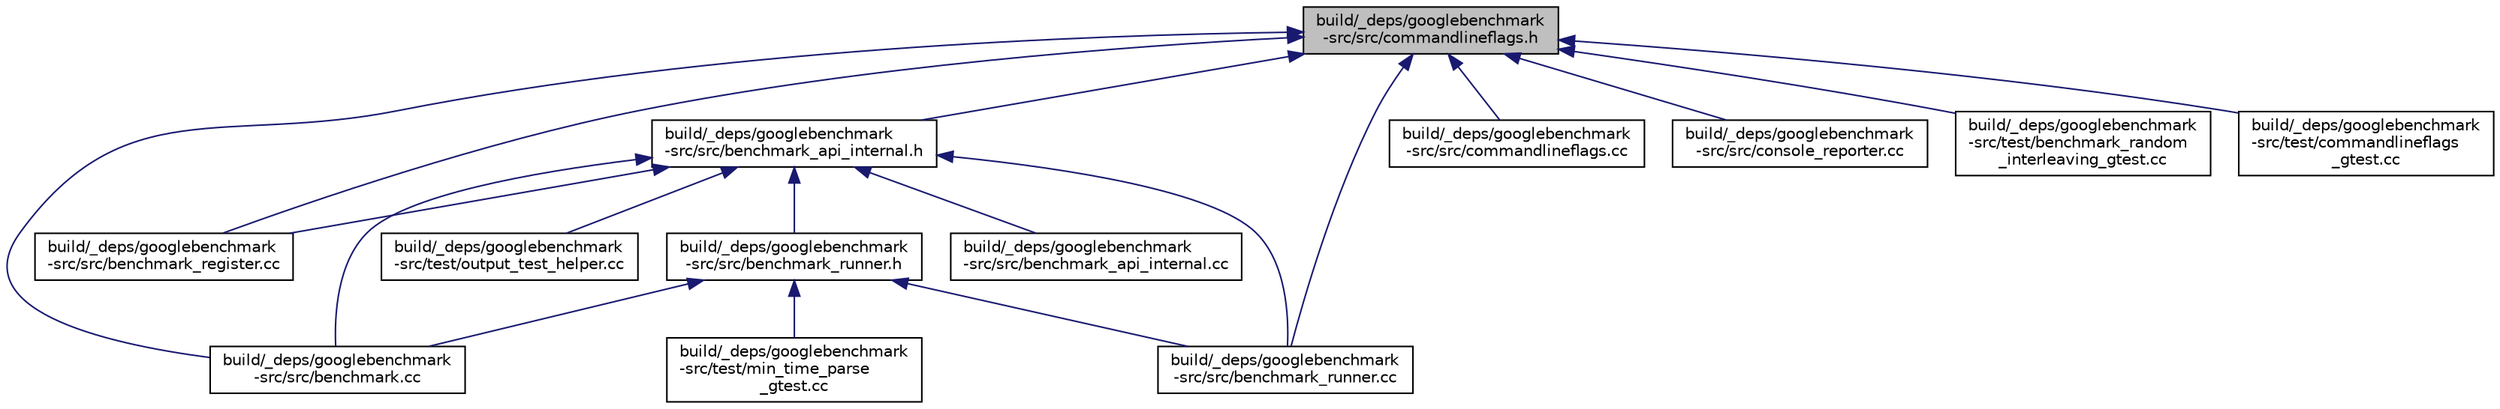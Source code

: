 digraph "build/_deps/googlebenchmark-src/src/commandlineflags.h"
{
 // LATEX_PDF_SIZE
  edge [fontname="Helvetica",fontsize="10",labelfontname="Helvetica",labelfontsize="10"];
  node [fontname="Helvetica",fontsize="10",shape=record];
  Node1 [label="build/_deps/googlebenchmark\l-src/src/commandlineflags.h",height=0.2,width=0.4,color="black", fillcolor="grey75", style="filled", fontcolor="black",tooltip=" "];
  Node1 -> Node2 [dir="back",color="midnightblue",fontsize="10",style="solid",fontname="Helvetica"];
  Node2 [label="build/_deps/googlebenchmark\l-src/src/benchmark.cc",height=0.2,width=0.4,color="black", fillcolor="white", style="filled",URL="$src_2benchmark_8cc.html",tooltip=" "];
  Node1 -> Node3 [dir="back",color="midnightblue",fontsize="10",style="solid",fontname="Helvetica"];
  Node3 [label="build/_deps/googlebenchmark\l-src/src/benchmark_api_internal.h",height=0.2,width=0.4,color="black", fillcolor="white", style="filled",URL="$benchmark__api__internal_8h.html",tooltip=" "];
  Node3 -> Node2 [dir="back",color="midnightblue",fontsize="10",style="solid",fontname="Helvetica"];
  Node3 -> Node4 [dir="back",color="midnightblue",fontsize="10",style="solid",fontname="Helvetica"];
  Node4 [label="build/_deps/googlebenchmark\l-src/src/benchmark_api_internal.cc",height=0.2,width=0.4,color="black", fillcolor="white", style="filled",URL="$benchmark__api__internal_8cc.html",tooltip=" "];
  Node3 -> Node5 [dir="back",color="midnightblue",fontsize="10",style="solid",fontname="Helvetica"];
  Node5 [label="build/_deps/googlebenchmark\l-src/src/benchmark_register.cc",height=0.2,width=0.4,color="black", fillcolor="white", style="filled",URL="$benchmark__register_8cc.html",tooltip=" "];
  Node3 -> Node6 [dir="back",color="midnightblue",fontsize="10",style="solid",fontname="Helvetica"];
  Node6 [label="build/_deps/googlebenchmark\l-src/src/benchmark_runner.cc",height=0.2,width=0.4,color="black", fillcolor="white", style="filled",URL="$benchmark__runner_8cc.html",tooltip=" "];
  Node3 -> Node7 [dir="back",color="midnightblue",fontsize="10",style="solid",fontname="Helvetica"];
  Node7 [label="build/_deps/googlebenchmark\l-src/src/benchmark_runner.h",height=0.2,width=0.4,color="black", fillcolor="white", style="filled",URL="$benchmark__runner_8h.html",tooltip=" "];
  Node7 -> Node2 [dir="back",color="midnightblue",fontsize="10",style="solid",fontname="Helvetica"];
  Node7 -> Node6 [dir="back",color="midnightblue",fontsize="10",style="solid",fontname="Helvetica"];
  Node7 -> Node8 [dir="back",color="midnightblue",fontsize="10",style="solid",fontname="Helvetica"];
  Node8 [label="build/_deps/googlebenchmark\l-src/test/min_time_parse\l_gtest.cc",height=0.2,width=0.4,color="black", fillcolor="white", style="filled",URL="$min__time__parse__gtest_8cc.html",tooltip=" "];
  Node3 -> Node9 [dir="back",color="midnightblue",fontsize="10",style="solid",fontname="Helvetica"];
  Node9 [label="build/_deps/googlebenchmark\l-src/test/output_test_helper.cc",height=0.2,width=0.4,color="black", fillcolor="white", style="filled",URL="$output__test__helper_8cc.html",tooltip=" "];
  Node1 -> Node5 [dir="back",color="midnightblue",fontsize="10",style="solid",fontname="Helvetica"];
  Node1 -> Node6 [dir="back",color="midnightblue",fontsize="10",style="solid",fontname="Helvetica"];
  Node1 -> Node10 [dir="back",color="midnightblue",fontsize="10",style="solid",fontname="Helvetica"];
  Node10 [label="build/_deps/googlebenchmark\l-src/src/commandlineflags.cc",height=0.2,width=0.4,color="black", fillcolor="white", style="filled",URL="$commandlineflags_8cc.html",tooltip=" "];
  Node1 -> Node11 [dir="back",color="midnightblue",fontsize="10",style="solid",fontname="Helvetica"];
  Node11 [label="build/_deps/googlebenchmark\l-src/src/console_reporter.cc",height=0.2,width=0.4,color="black", fillcolor="white", style="filled",URL="$console__reporter_8cc.html",tooltip=" "];
  Node1 -> Node12 [dir="back",color="midnightblue",fontsize="10",style="solid",fontname="Helvetica"];
  Node12 [label="build/_deps/googlebenchmark\l-src/test/benchmark_random\l_interleaving_gtest.cc",height=0.2,width=0.4,color="black", fillcolor="white", style="filled",URL="$benchmark__random__interleaving__gtest_8cc.html",tooltip=" "];
  Node1 -> Node13 [dir="back",color="midnightblue",fontsize="10",style="solid",fontname="Helvetica"];
  Node13 [label="build/_deps/googlebenchmark\l-src/test/commandlineflags\l_gtest.cc",height=0.2,width=0.4,color="black", fillcolor="white", style="filled",URL="$commandlineflags__gtest_8cc.html",tooltip=" "];
}
